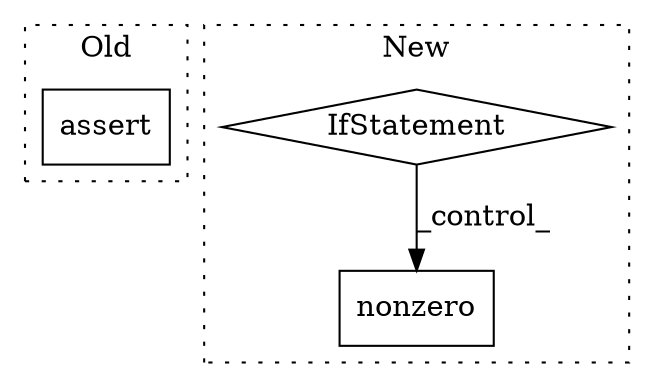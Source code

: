 digraph G {
subgraph cluster0 {
1 [label="assert" a="6" s="9360" l="7" shape="box"];
label = "Old";
style="dotted";
}
subgraph cluster1 {
2 [label="nonzero" a="32" s="6755,6764" l="8,1" shape="box"];
3 [label="IfStatement" a="25" s="6607,6618" l="4,2" shape="diamond"];
label = "New";
style="dotted";
}
3 -> 2 [label="_control_"];
}